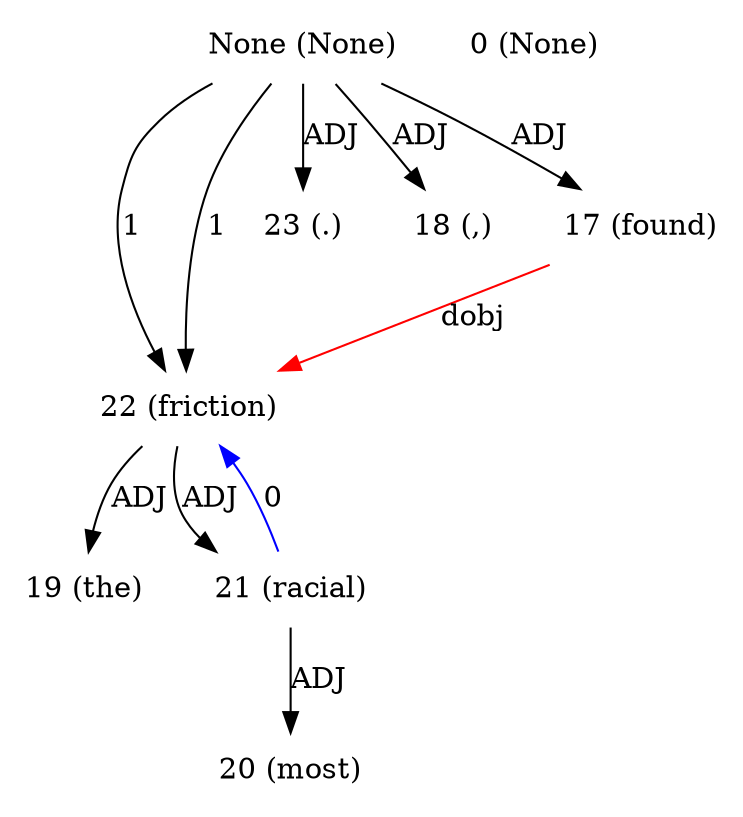digraph G{
edge [dir=forward]
node [shape=plaintext]

None [label="None (None)"]
None -> 22 [label="1"]
None -> 23 [label="ADJ"]
None [label="None (None)"]
None -> 22 [label="1"]
None [label="None (None)"]
None -> 18 [label="ADJ"]
None [label="None (None)"]
None -> 17 [label="ADJ"]
0 [label="0 (None)"]
17 [label="17 (found)"]
18 [label="18 (,)"]
19 [label="19 (the)"]
20 [label="20 (most)"]
21 [label="21 (racial)"]
21 -> 22 [label="0", color="blue"]
21 -> 20 [label="ADJ"]
22 [label="22 (friction)"]
22 -> 19 [label="ADJ"]
22 -> 21 [label="ADJ"]
17 -> 22 [label="dobj", color="red"]
23 [label="23 (.)"]
}
